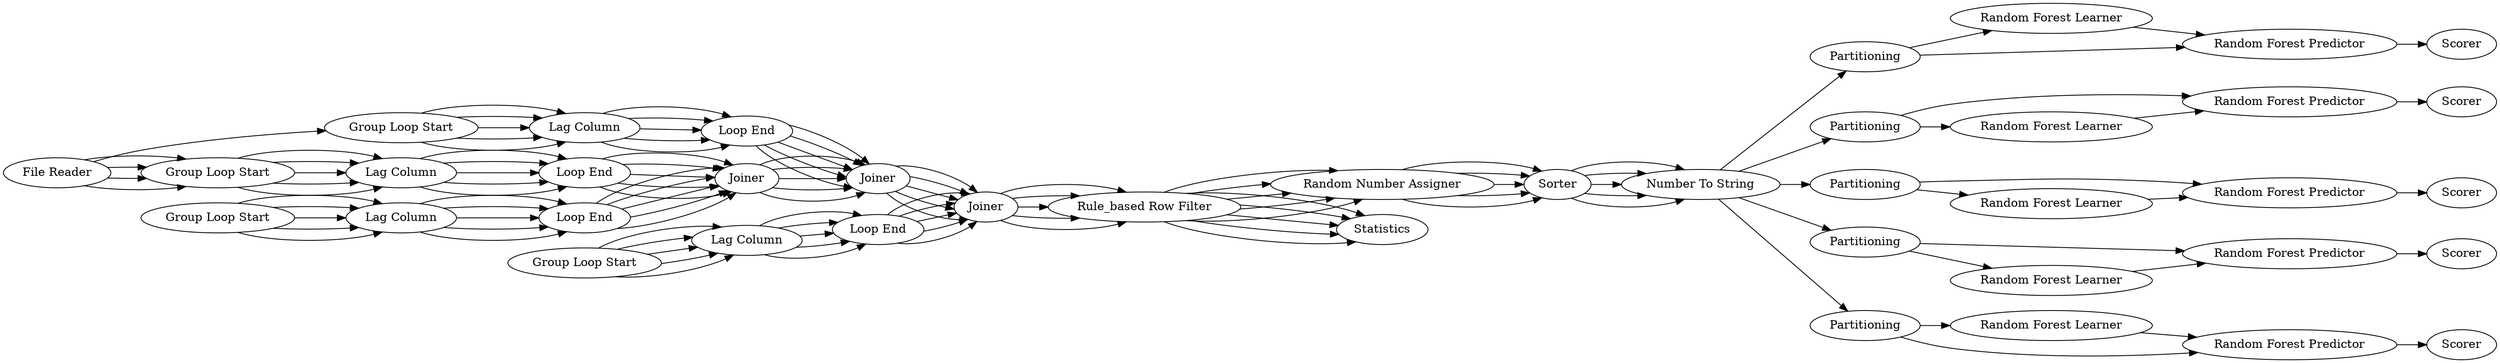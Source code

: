 digraph {
	1 [label="File Reader"]
	21 [label=Partitioning]
	22 [label="Random Forest Learner"]
	23 [label="Random Forest Predictor"]
	24 [label=Scorer]
	2 [label="Group Loop Start"]
	3 [label="Lag Column"]
	5 [label=Joiner]
	7 [label="Lag Column"]
	8 [label="Group Loop Start"]
	9 [label=Joiner]
	11 [label="Group Loop Start"]
	15 [label="Group Loop Start"]
	16 [label=Joiner]
	17 [label="Rule_based Row Filter"]
	18 [label="Random Number Assigner"]
	19 [label=Sorter]
	20 [label="Number To String"]
	25 [label="Loop End"]
	26 [label="Loop End"]
	27 [label="Loop End"]
	28 [label="Lag Column"]
	29 [label="Loop End"]
	30 [label="Lag Column"]
	31 [label=Statistics]
	2 [label="Group Loop Start"]
	3 [label="Lag Column"]
	5 [label=Joiner]
	7 [label="Lag Column"]
	8 [label="Group Loop Start"]
	9 [label=Joiner]
	11 [label="Group Loop Start"]
	15 [label="Group Loop Start"]
	16 [label=Joiner]
	17 [label="Rule_based Row Filter"]
	18 [label="Random Number Assigner"]
	19 [label=Sorter]
	20 [label="Number To String"]
	25 [label="Loop End"]
	26 [label="Loop End"]
	27 [label="Loop End"]
	28 [label="Lag Column"]
	29 [label="Loop End"]
	30 [label="Lag Column"]
	31 [label=Statistics]
	2 [label="Group Loop Start"]
	3 [label="Lag Column"]
	5 [label=Joiner]
	7 [label="Lag Column"]
	8 [label="Group Loop Start"]
	9 [label=Joiner]
	11 [label="Group Loop Start"]
	15 [label="Group Loop Start"]
	16 [label=Joiner]
	17 [label="Rule_based Row Filter"]
	18 [label="Random Number Assigner"]
	19 [label=Sorter]
	20 [label="Number To String"]
	25 [label="Loop End"]
	26 [label="Loop End"]
	27 [label="Loop End"]
	28 [label="Lag Column"]
	29 [label="Loop End"]
	30 [label="Lag Column"]
	31 [label=Statistics]
	2 [label="Group Loop Start"]
	3 [label="Lag Column"]
	5 [label=Joiner]
	7 [label="Lag Column"]
	8 [label="Group Loop Start"]
	9 [label=Joiner]
	11 [label="Group Loop Start"]
	15 [label="Group Loop Start"]
	16 [label=Joiner]
	17 [label="Rule_based Row Filter"]
	18 [label="Random Number Assigner"]
	19 [label=Sorter]
	20 [label="Number To String"]
	25 [label="Loop End"]
	26 [label="Loop End"]
	27 [label="Loop End"]
	28 [label="Lag Column"]
	29 [label="Loop End"]
	30 [label="Lag Column"]
	31 [label=Statistics]
	36 [label=Scorer]
	37 [label="Random Forest Predictor"]
	38 [label="Random Forest Learner"]
	39 [label=Partitioning]
	40 [label=Scorer]
	41 [label="Random Forest Predictor"]
	42 [label="Random Forest Learner"]
	43 [label=Partitioning]
	44 [label=Scorer]
	45 [label="Random Forest Predictor"]
	46 [label="Random Forest Learner"]
	47 [label=Partitioning]
	48 [label="Random Forest Learner"]
	49 [label="Random Forest Predictor"]
	50 [label=Scorer]
	51 [label=Partitioning]
	2 [label="Group Loop Start"]
	3 [label="Lag Column"]
	5 [label=Joiner]
	7 [label="Lag Column"]
	8 [label="Group Loop Start"]
	9 [label=Joiner]
	11 [label="Group Loop Start"]
	15 [label="Group Loop Start"]
	16 [label=Joiner]
	17 [label="Rule_based Row Filter"]
	18 [label="Random Number Assigner"]
	19 [label=Sorter]
	20 [label="Number To String"]
	25 [label="Loop End"]
	26 [label="Loop End"]
	27 [label="Loop End"]
	28 [label="Lag Column"]
	29 [label="Loop End"]
	30 [label="Lag Column"]
	31 [label=Statistics]
	2 -> 3
	3 -> 25
	5 -> 9
	7 -> 26
	8 -> 7
	9 -> 16
	11 -> 28
	15 -> 30
	16 -> 17
	17 -> 18
	17 -> 31
	18 -> 19
	19 -> 20
	25 -> 5
	26 -> 5
	27 -> 9
	28 -> 27
	29 -> 16
	30 -> 29
	2 -> 3
	3 -> 25
	5 -> 9
	7 -> 26
	8 -> 7
	9 -> 16
	11 -> 28
	15 -> 30
	16 -> 17
	17 -> 18
	17 -> 31
	18 -> 19
	19 -> 20
	25 -> 5
	26 -> 5
	27 -> 9
	28 -> 27
	29 -> 16
	30 -> 29
	2 -> 3
	3 -> 25
	5 -> 9
	7 -> 26
	8 -> 7
	9 -> 16
	11 -> 28
	15 -> 30
	16 -> 17
	17 -> 18
	17 -> 31
	18 -> 19
	19 -> 20
	25 -> 5
	26 -> 5
	27 -> 9
	28 -> 27
	29 -> 16
	30 -> 29
	2 -> 3
	3 -> 25
	5 -> 9
	7 -> 26
	8 -> 7
	9 -> 16
	11 -> 28
	15 -> 30
	16 -> 17
	17 -> 18
	17 -> 31
	18 -> 19
	19 -> 20
	25 -> 5
	26 -> 5
	27 -> 9
	28 -> 27
	29 -> 16
	30 -> 29
	2 -> 3
	3 -> 25
	5 -> 9
	7 -> 26
	8 -> 7
	9 -> 16
	11 -> 28
	15 -> 30
	16 -> 17
	17 -> 18
	17 -> 31
	18 -> 19
	19 -> 20
	25 -> 5
	26 -> 5
	27 -> 9
	28 -> 27
	29 -> 16
	30 -> 29
	1 -> 2
	1 -> 11
	1 -> 2
	1 -> 2
	1 -> 2
	21 -> 23
	21 -> 22
	22 -> 23
	23 -> 24
	20 -> 21
	20 -> 39
	20 -> 43
	20 -> 47
	37 -> 36
	38 -> 37
	39 -> 38
	39 -> 37
	41 -> 40
	42 -> 41
	43 -> 42
	43 -> 41
	45 -> 44
	46 -> 45
	47 -> 46
	47 -> 45
	48 -> 49
	49 -> 50
	51 -> 49
	51 -> 48
	20 -> 51
	rankdir=LR
}
